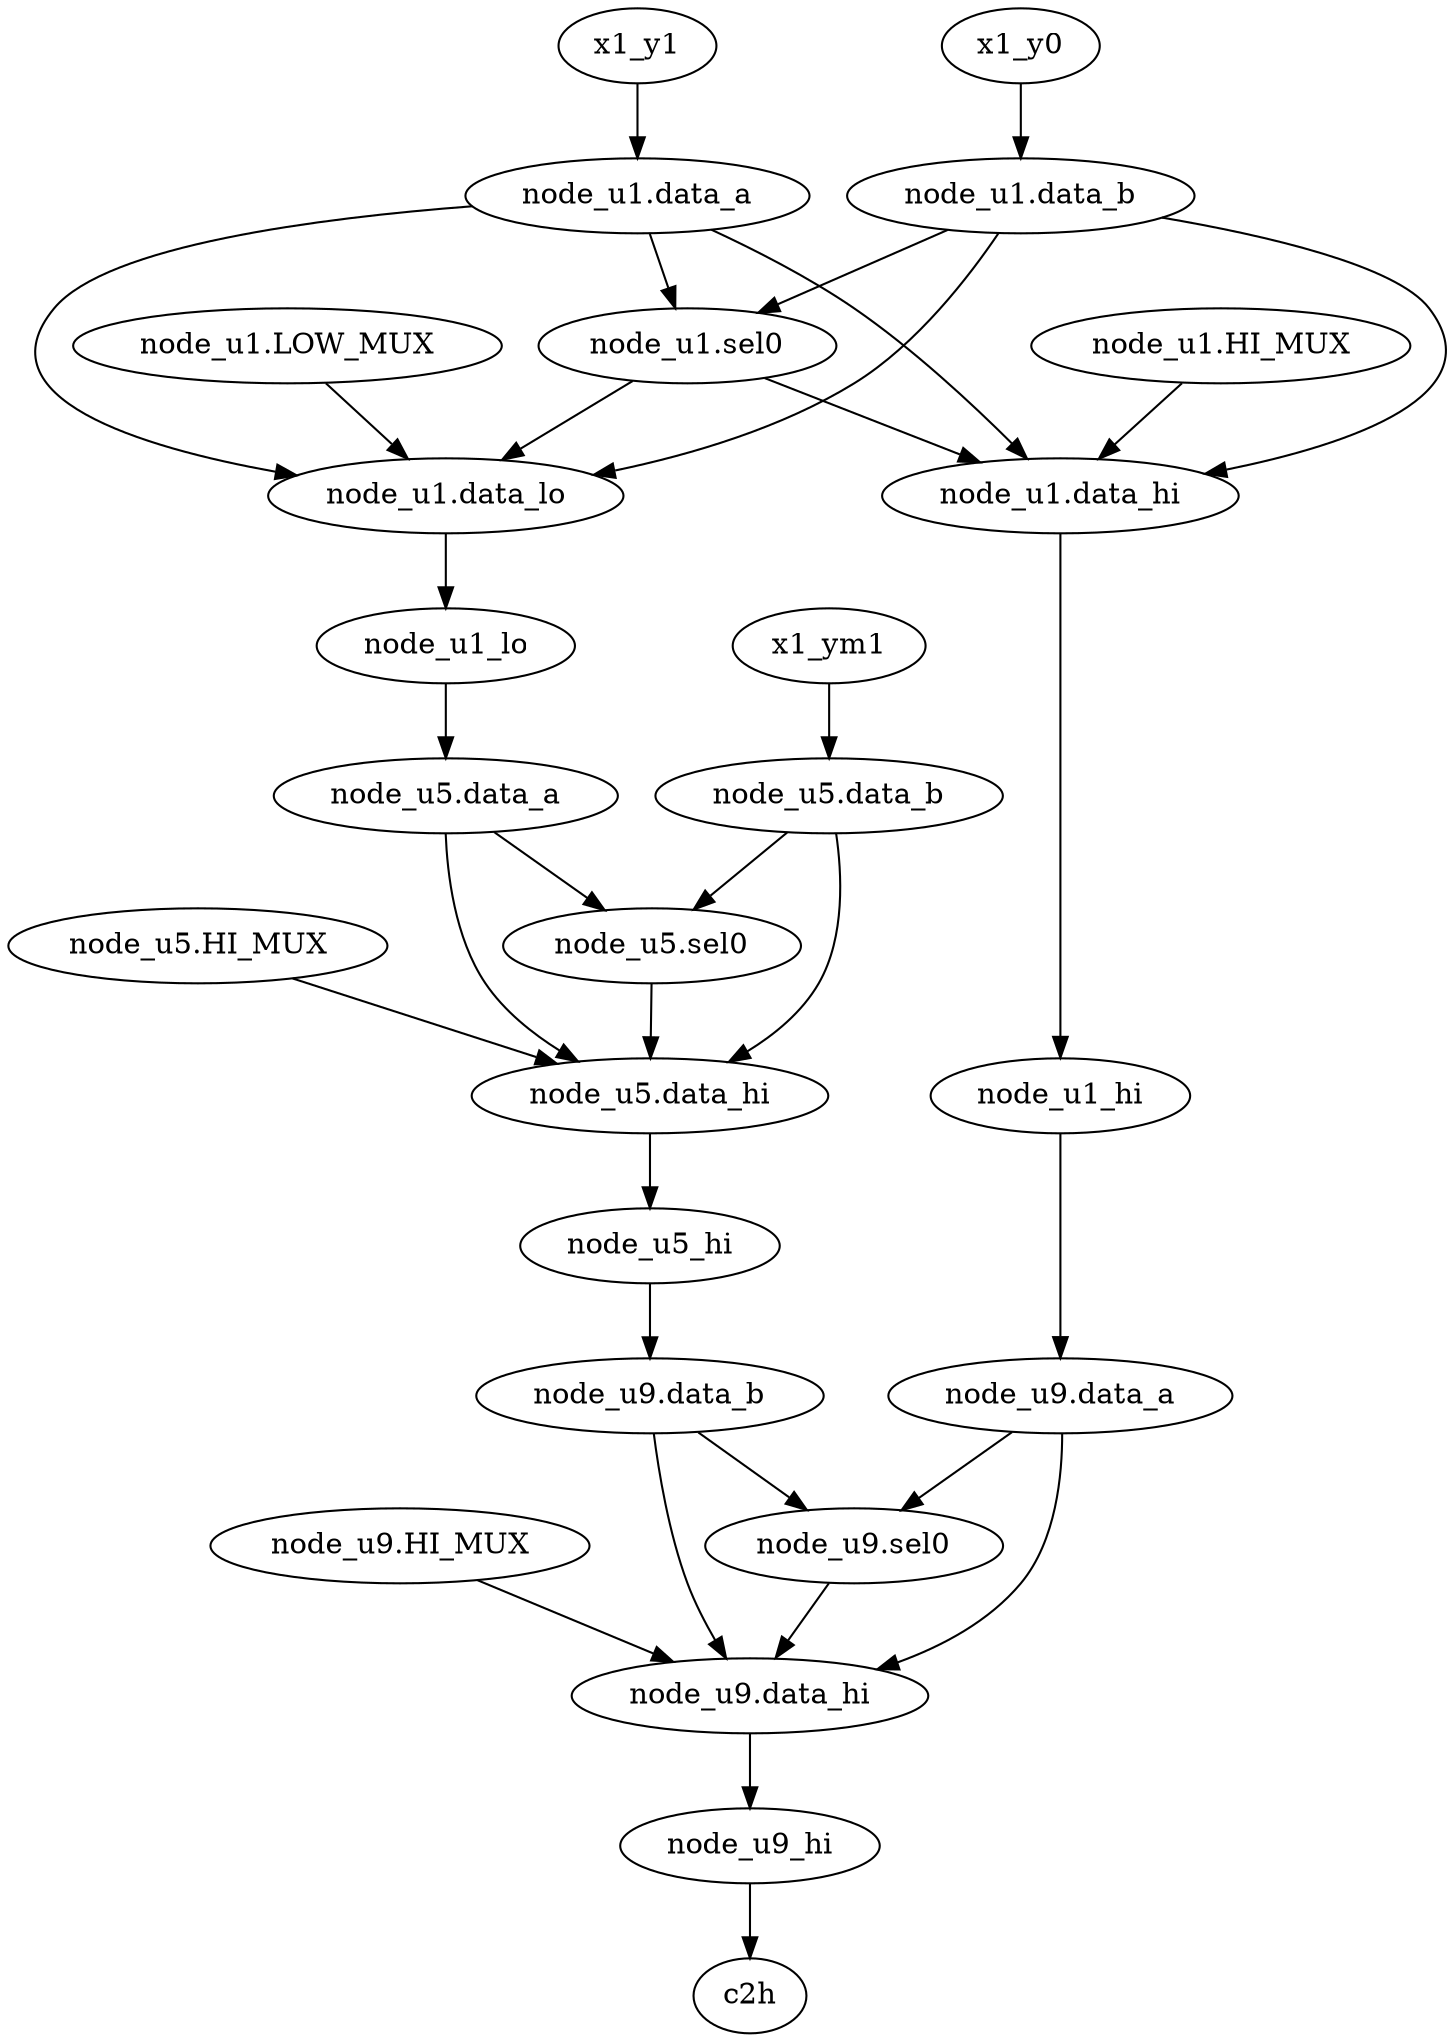 strict digraph "" {
	x1_ym1	 [complexity=8,
		importance=1.34553892631,
		rank=0.168192365789];
	"node_u5.data_b"	 [complexity=8,
		importance=1.34134617796,
		rank=0.167668272245];
	x1_ym1 -> "node_u5.data_b";
	"node_u9.HI_MUX"	 [complexity=4,
		importance=0.0623469505909,
		rank=0.0155867376477];
	"node_u9.data_hi"	 [complexity=2,
		importance=0.0290771011215,
		rank=0.0145385505608];
	"node_u9.HI_MUX" -> "node_u9.data_hi";
	"node_u5.data_hi"	 [complexity=5,
		importance=0.2198617642,
		rank=0.04397235284];
	node_u5_hi	 [complexity=5,
		importance=0.209711530079,
		rank=0.0419423060158];
	"node_u5.data_hi" -> node_u5_hi;
	"node_u1.data_lo"	 [complexity=8,
		importance=1.36250548163,
		rank=0.170313185204];
	node_u1_lo	 [complexity=8,
		importance=1.35280947976,
		rank=0.169101184969];
	"node_u1.data_lo" -> node_u1_lo;
	node_u9_hi	 [complexity=2,
		importance=0.0184502598506,
		rank=0.00922512992529];
	"node_u9.data_hi" -> node_u9_hi;
	"node_u9.data_b"	 [complexity=5,
		importance=0.200444426643,
		rank=0.0400888853285];
	node_u5_hi -> "node_u9.data_b";
	"node_u1.data_hi"	 [complexity=5,
		importance=0.21906690671,
		rank=0.043813381342];
	node_u1_hi	 [complexity=5,
		importance=0.209370904836,
		rank=0.0418741809673];
	"node_u1.data_hi" -> node_u1_hi;
	"node_u5.data_b" -> "node_u5.data_hi";
	"node_u5.sel0"	 [complexity=6,
		importance=0.667528393851,
		rank=0.111254732309];
	"node_u5.data_b" -> "node_u5.sel0";
	"node_u5.data_a"	 [complexity=8,
		importance=1.34376924216,
		rank=0.16797115527];
	"node_u5.data_a" -> "node_u5.data_hi";
	"node_u5.data_a" -> "node_u5.sel0";
	"node_u1.sel0"	 [complexity=6,
		importance=0.664538217018,
		rank=0.110756369503];
	"node_u1.sel0" -> "node_u1.data_lo";
	"node_u1.sel0" -> "node_u1.data_hi";
	x1_y0	 [complexity=8,
		importance=1.33955857264,
		rank=0.16744482158];
	"node_u1.data_b"	 [complexity=8,
		importance=1.33536582429,
		rank=0.166920728037];
	x1_y0 -> "node_u1.data_b";
	x1_y1	 [complexity=8,
		importance=1.33955857264,
		rank=0.16744482158];
	"node_u1.data_a"	 [complexity=8,
		importance=1.33536582429,
		rank=0.166920728037];
	x1_y1 -> "node_u1.data_a";
	"node_u1.data_b" -> "node_u1.data_lo";
	"node_u1.data_b" -> "node_u1.data_hi";
	"node_u1.data_b" -> "node_u1.sel0";
	node_u1_lo -> "node_u5.data_a";
	"node_u1.data_a" -> "node_u1.data_lo";
	"node_u1.data_a" -> "node_u1.data_hi";
	"node_u1.data_a" -> "node_u1.sel0";
	"node_u1.LOW_MUX"	 [complexity=10,
		importance=2.72920371161,
		rank=0.272920371161];
	"node_u1.LOW_MUX" -> "node_u1.data_lo";
	"node_u5.sel0" -> "node_u5.data_hi";
	c2h	 [complexity=0,
		importance=0.00894468120601,
		rank=0.0];
	"node_u1.HI_MUX"	 [complexity=7,
		importance=0.442326561768,
		rank=0.063189508824];
	"node_u1.HI_MUX" -> "node_u1.data_hi";
	"node_u9.data_b" -> "node_u9.data_hi";
	"node_u9.sel0"	 [complexity=3,
		importance=0.0958091063917,
		rank=0.0319363687972];
	"node_u9.data_b" -> "node_u9.sel0";
	"node_u9.data_a"	 [complexity=5,
		importance=0.200330667242,
		rank=0.0400661334483];
	"node_u9.data_a" -> "node_u9.data_hi";
	"node_u9.data_a" -> "node_u9.sel0";
	"node_u9.sel0" -> "node_u9.data_hi";
	node_u9_hi -> c2h;
	node_u1_hi -> "node_u9.data_a";
	"node_u5.HI_MUX"	 [complexity=7,
		importance=0.443916276748,
		rank=0.063416610964];
	"node_u5.HI_MUX" -> "node_u5.data_hi";
}
